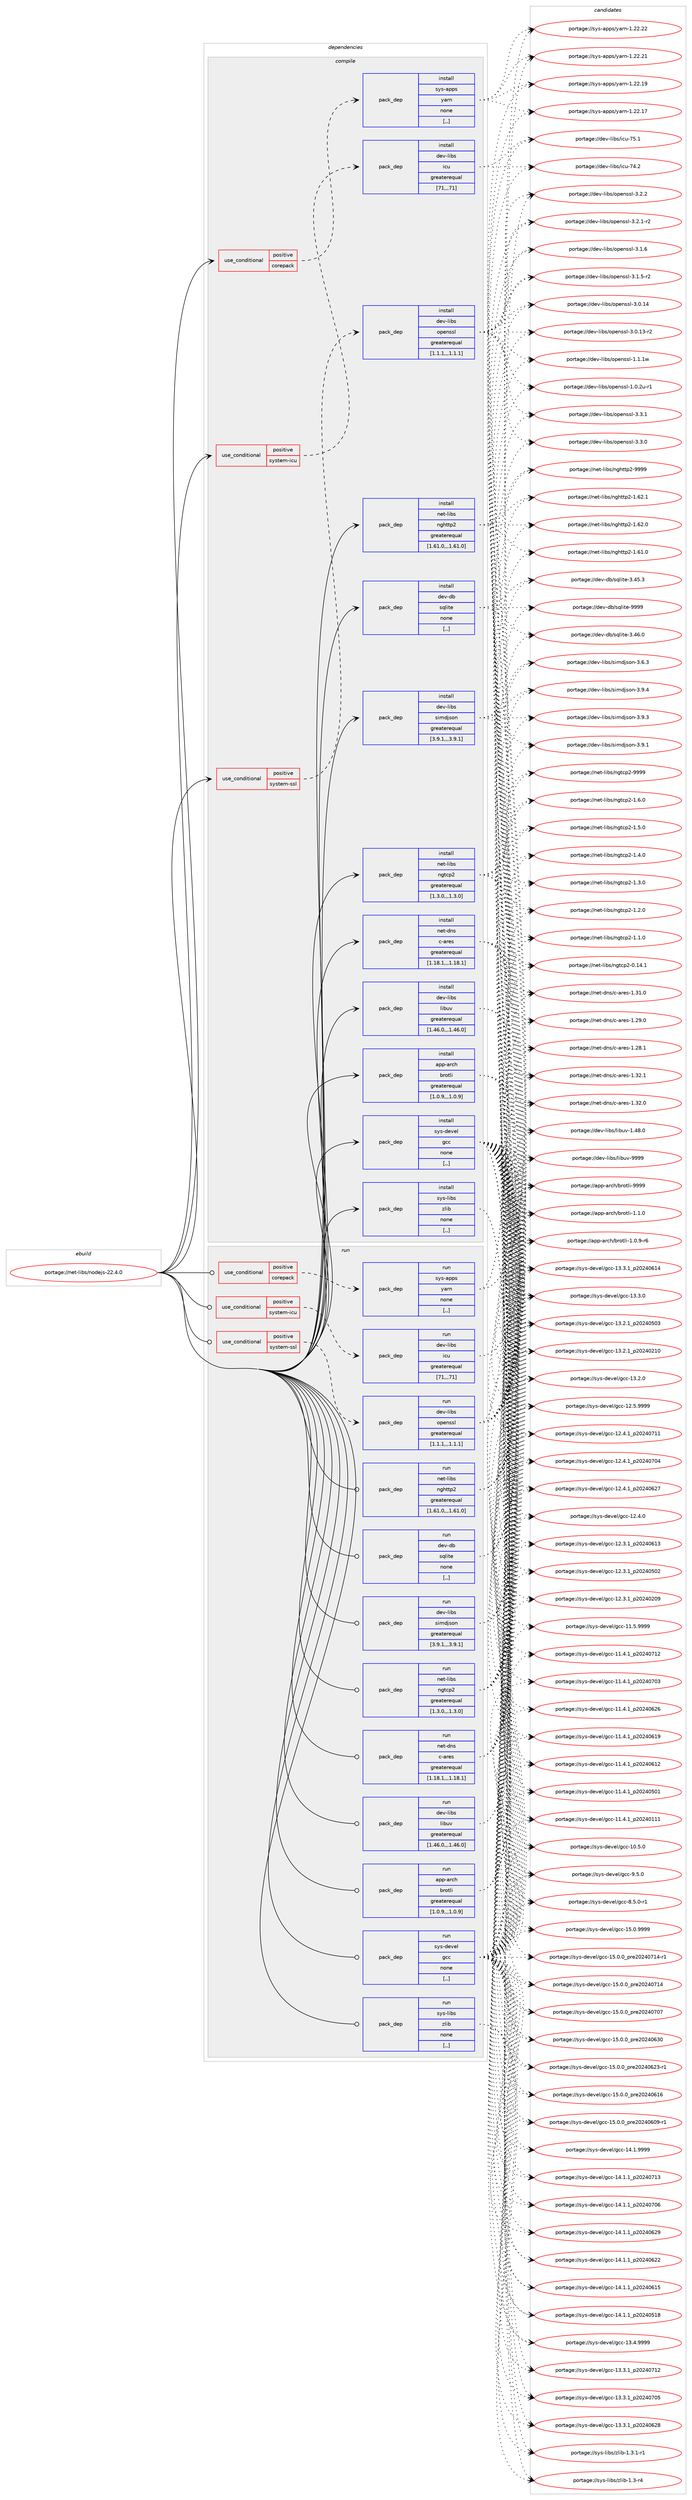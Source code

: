 digraph prolog {

# *************
# Graph options
# *************

newrank=true;
concentrate=true;
compound=true;
graph [rankdir=LR,fontname=Helvetica,fontsize=10,ranksep=1.5];#, ranksep=2.5, nodesep=0.2];
edge  [arrowhead=vee];
node  [fontname=Helvetica,fontsize=10];

# **********
# The ebuild
# **********

subgraph cluster_leftcol {
color=gray;
rank=same;
label=<<i>ebuild</i>>;
id [label="portage://net-libs/nodejs-22.4.0", color=red, width=4, href="../net-libs/nodejs-22.4.0.svg"];
}

# ****************
# The dependencies
# ****************

subgraph cluster_midcol {
color=gray;
label=<<i>dependencies</i>>;
subgraph cluster_compile {
fillcolor="#eeeeee";
style=filled;
label=<<i>compile</i>>;
subgraph cond93683 {
dependency358514 [label=<<TABLE BORDER="0" CELLBORDER="1" CELLSPACING="0" CELLPADDING="4"><TR><TD ROWSPAN="3" CELLPADDING="10">use_conditional</TD></TR><TR><TD>positive</TD></TR><TR><TD>corepack</TD></TR></TABLE>>, shape=none, color=red];
subgraph pack262172 {
dependency358515 [label=<<TABLE BORDER="0" CELLBORDER="1" CELLSPACING="0" CELLPADDING="4" WIDTH="220"><TR><TD ROWSPAN="6" CELLPADDING="30">pack_dep</TD></TR><TR><TD WIDTH="110">install</TD></TR><TR><TD>sys-apps</TD></TR><TR><TD>yarn</TD></TR><TR><TD>none</TD></TR><TR><TD>[,,]</TD></TR></TABLE>>, shape=none, color=blue];
}
dependency358514:e -> dependency358515:w [weight=20,style="dashed",arrowhead="vee"];
}
id:e -> dependency358514:w [weight=20,style="solid",arrowhead="vee"];
subgraph cond93684 {
dependency358516 [label=<<TABLE BORDER="0" CELLBORDER="1" CELLSPACING="0" CELLPADDING="4"><TR><TD ROWSPAN="3" CELLPADDING="10">use_conditional</TD></TR><TR><TD>positive</TD></TR><TR><TD>system-icu</TD></TR></TABLE>>, shape=none, color=red];
subgraph pack262173 {
dependency358517 [label=<<TABLE BORDER="0" CELLBORDER="1" CELLSPACING="0" CELLPADDING="4" WIDTH="220"><TR><TD ROWSPAN="6" CELLPADDING="30">pack_dep</TD></TR><TR><TD WIDTH="110">install</TD></TR><TR><TD>dev-libs</TD></TR><TR><TD>icu</TD></TR><TR><TD>greaterequal</TD></TR><TR><TD>[71,,,71]</TD></TR></TABLE>>, shape=none, color=blue];
}
dependency358516:e -> dependency358517:w [weight=20,style="dashed",arrowhead="vee"];
}
id:e -> dependency358516:w [weight=20,style="solid",arrowhead="vee"];
subgraph cond93685 {
dependency358518 [label=<<TABLE BORDER="0" CELLBORDER="1" CELLSPACING="0" CELLPADDING="4"><TR><TD ROWSPAN="3" CELLPADDING="10">use_conditional</TD></TR><TR><TD>positive</TD></TR><TR><TD>system-ssl</TD></TR></TABLE>>, shape=none, color=red];
subgraph pack262174 {
dependency358519 [label=<<TABLE BORDER="0" CELLBORDER="1" CELLSPACING="0" CELLPADDING="4" WIDTH="220"><TR><TD ROWSPAN="6" CELLPADDING="30">pack_dep</TD></TR><TR><TD WIDTH="110">install</TD></TR><TR><TD>dev-libs</TD></TR><TR><TD>openssl</TD></TR><TR><TD>greaterequal</TD></TR><TR><TD>[1.1.1,,,1.1.1]</TD></TR></TABLE>>, shape=none, color=blue];
}
dependency358518:e -> dependency358519:w [weight=20,style="dashed",arrowhead="vee"];
}
id:e -> dependency358518:w [weight=20,style="solid",arrowhead="vee"];
subgraph pack262175 {
dependency358520 [label=<<TABLE BORDER="0" CELLBORDER="1" CELLSPACING="0" CELLPADDING="4" WIDTH="220"><TR><TD ROWSPAN="6" CELLPADDING="30">pack_dep</TD></TR><TR><TD WIDTH="110">install</TD></TR><TR><TD>app-arch</TD></TR><TR><TD>brotli</TD></TR><TR><TD>greaterequal</TD></TR><TR><TD>[1.0.9,,,1.0.9]</TD></TR></TABLE>>, shape=none, color=blue];
}
id:e -> dependency358520:w [weight=20,style="solid",arrowhead="vee"];
subgraph pack262176 {
dependency358521 [label=<<TABLE BORDER="0" CELLBORDER="1" CELLSPACING="0" CELLPADDING="4" WIDTH="220"><TR><TD ROWSPAN="6" CELLPADDING="30">pack_dep</TD></TR><TR><TD WIDTH="110">install</TD></TR><TR><TD>dev-db</TD></TR><TR><TD>sqlite</TD></TR><TR><TD>none</TD></TR><TR><TD>[,,]</TD></TR></TABLE>>, shape=none, color=blue];
}
id:e -> dependency358521:w [weight=20,style="solid",arrowhead="vee"];
subgraph pack262177 {
dependency358522 [label=<<TABLE BORDER="0" CELLBORDER="1" CELLSPACING="0" CELLPADDING="4" WIDTH="220"><TR><TD ROWSPAN="6" CELLPADDING="30">pack_dep</TD></TR><TR><TD WIDTH="110">install</TD></TR><TR><TD>dev-libs</TD></TR><TR><TD>libuv</TD></TR><TR><TD>greaterequal</TD></TR><TR><TD>[1.46.0,,,1.46.0]</TD></TR></TABLE>>, shape=none, color=blue];
}
id:e -> dependency358522:w [weight=20,style="solid",arrowhead="vee"];
subgraph pack262178 {
dependency358523 [label=<<TABLE BORDER="0" CELLBORDER="1" CELLSPACING="0" CELLPADDING="4" WIDTH="220"><TR><TD ROWSPAN="6" CELLPADDING="30">pack_dep</TD></TR><TR><TD WIDTH="110">install</TD></TR><TR><TD>dev-libs</TD></TR><TR><TD>simdjson</TD></TR><TR><TD>greaterequal</TD></TR><TR><TD>[3.9.1,,,3.9.1]</TD></TR></TABLE>>, shape=none, color=blue];
}
id:e -> dependency358523:w [weight=20,style="solid",arrowhead="vee"];
subgraph pack262179 {
dependency358524 [label=<<TABLE BORDER="0" CELLBORDER="1" CELLSPACING="0" CELLPADDING="4" WIDTH="220"><TR><TD ROWSPAN="6" CELLPADDING="30">pack_dep</TD></TR><TR><TD WIDTH="110">install</TD></TR><TR><TD>net-dns</TD></TR><TR><TD>c-ares</TD></TR><TR><TD>greaterequal</TD></TR><TR><TD>[1.18.1,,,1.18.1]</TD></TR></TABLE>>, shape=none, color=blue];
}
id:e -> dependency358524:w [weight=20,style="solid",arrowhead="vee"];
subgraph pack262180 {
dependency358525 [label=<<TABLE BORDER="0" CELLBORDER="1" CELLSPACING="0" CELLPADDING="4" WIDTH="220"><TR><TD ROWSPAN="6" CELLPADDING="30">pack_dep</TD></TR><TR><TD WIDTH="110">install</TD></TR><TR><TD>net-libs</TD></TR><TR><TD>nghttp2</TD></TR><TR><TD>greaterequal</TD></TR><TR><TD>[1.61.0,,,1.61.0]</TD></TR></TABLE>>, shape=none, color=blue];
}
id:e -> dependency358525:w [weight=20,style="solid",arrowhead="vee"];
subgraph pack262181 {
dependency358526 [label=<<TABLE BORDER="0" CELLBORDER="1" CELLSPACING="0" CELLPADDING="4" WIDTH="220"><TR><TD ROWSPAN="6" CELLPADDING="30">pack_dep</TD></TR><TR><TD WIDTH="110">install</TD></TR><TR><TD>net-libs</TD></TR><TR><TD>ngtcp2</TD></TR><TR><TD>greaterequal</TD></TR><TR><TD>[1.3.0,,,1.3.0]</TD></TR></TABLE>>, shape=none, color=blue];
}
id:e -> dependency358526:w [weight=20,style="solid",arrowhead="vee"];
subgraph pack262182 {
dependency358527 [label=<<TABLE BORDER="0" CELLBORDER="1" CELLSPACING="0" CELLPADDING="4" WIDTH="220"><TR><TD ROWSPAN="6" CELLPADDING="30">pack_dep</TD></TR><TR><TD WIDTH="110">install</TD></TR><TR><TD>sys-devel</TD></TR><TR><TD>gcc</TD></TR><TR><TD>none</TD></TR><TR><TD>[,,]</TD></TR></TABLE>>, shape=none, color=blue];
}
id:e -> dependency358527:w [weight=20,style="solid",arrowhead="vee"];
subgraph pack262183 {
dependency358528 [label=<<TABLE BORDER="0" CELLBORDER="1" CELLSPACING="0" CELLPADDING="4" WIDTH="220"><TR><TD ROWSPAN="6" CELLPADDING="30">pack_dep</TD></TR><TR><TD WIDTH="110">install</TD></TR><TR><TD>sys-libs</TD></TR><TR><TD>zlib</TD></TR><TR><TD>none</TD></TR><TR><TD>[,,]</TD></TR></TABLE>>, shape=none, color=blue];
}
id:e -> dependency358528:w [weight=20,style="solid",arrowhead="vee"];
}
subgraph cluster_compileandrun {
fillcolor="#eeeeee";
style=filled;
label=<<i>compile and run</i>>;
}
subgraph cluster_run {
fillcolor="#eeeeee";
style=filled;
label=<<i>run</i>>;
subgraph cond93686 {
dependency358529 [label=<<TABLE BORDER="0" CELLBORDER="1" CELLSPACING="0" CELLPADDING="4"><TR><TD ROWSPAN="3" CELLPADDING="10">use_conditional</TD></TR><TR><TD>positive</TD></TR><TR><TD>corepack</TD></TR></TABLE>>, shape=none, color=red];
subgraph pack262184 {
dependency358530 [label=<<TABLE BORDER="0" CELLBORDER="1" CELLSPACING="0" CELLPADDING="4" WIDTH="220"><TR><TD ROWSPAN="6" CELLPADDING="30">pack_dep</TD></TR><TR><TD WIDTH="110">run</TD></TR><TR><TD>sys-apps</TD></TR><TR><TD>yarn</TD></TR><TR><TD>none</TD></TR><TR><TD>[,,]</TD></TR></TABLE>>, shape=none, color=blue];
}
dependency358529:e -> dependency358530:w [weight=20,style="dashed",arrowhead="vee"];
}
id:e -> dependency358529:w [weight=20,style="solid",arrowhead="odot"];
subgraph cond93687 {
dependency358531 [label=<<TABLE BORDER="0" CELLBORDER="1" CELLSPACING="0" CELLPADDING="4"><TR><TD ROWSPAN="3" CELLPADDING="10">use_conditional</TD></TR><TR><TD>positive</TD></TR><TR><TD>system-icu</TD></TR></TABLE>>, shape=none, color=red];
subgraph pack262185 {
dependency358532 [label=<<TABLE BORDER="0" CELLBORDER="1" CELLSPACING="0" CELLPADDING="4" WIDTH="220"><TR><TD ROWSPAN="6" CELLPADDING="30">pack_dep</TD></TR><TR><TD WIDTH="110">run</TD></TR><TR><TD>dev-libs</TD></TR><TR><TD>icu</TD></TR><TR><TD>greaterequal</TD></TR><TR><TD>[71,,,71]</TD></TR></TABLE>>, shape=none, color=blue];
}
dependency358531:e -> dependency358532:w [weight=20,style="dashed",arrowhead="vee"];
}
id:e -> dependency358531:w [weight=20,style="solid",arrowhead="odot"];
subgraph cond93688 {
dependency358533 [label=<<TABLE BORDER="0" CELLBORDER="1" CELLSPACING="0" CELLPADDING="4"><TR><TD ROWSPAN="3" CELLPADDING="10">use_conditional</TD></TR><TR><TD>positive</TD></TR><TR><TD>system-ssl</TD></TR></TABLE>>, shape=none, color=red];
subgraph pack262186 {
dependency358534 [label=<<TABLE BORDER="0" CELLBORDER="1" CELLSPACING="0" CELLPADDING="4" WIDTH="220"><TR><TD ROWSPAN="6" CELLPADDING="30">pack_dep</TD></TR><TR><TD WIDTH="110">run</TD></TR><TR><TD>dev-libs</TD></TR><TR><TD>openssl</TD></TR><TR><TD>greaterequal</TD></TR><TR><TD>[1.1.1,,,1.1.1]</TD></TR></TABLE>>, shape=none, color=blue];
}
dependency358533:e -> dependency358534:w [weight=20,style="dashed",arrowhead="vee"];
}
id:e -> dependency358533:w [weight=20,style="solid",arrowhead="odot"];
subgraph pack262187 {
dependency358535 [label=<<TABLE BORDER="0" CELLBORDER="1" CELLSPACING="0" CELLPADDING="4" WIDTH="220"><TR><TD ROWSPAN="6" CELLPADDING="30">pack_dep</TD></TR><TR><TD WIDTH="110">run</TD></TR><TR><TD>app-arch</TD></TR><TR><TD>brotli</TD></TR><TR><TD>greaterequal</TD></TR><TR><TD>[1.0.9,,,1.0.9]</TD></TR></TABLE>>, shape=none, color=blue];
}
id:e -> dependency358535:w [weight=20,style="solid",arrowhead="odot"];
subgraph pack262188 {
dependency358536 [label=<<TABLE BORDER="0" CELLBORDER="1" CELLSPACING="0" CELLPADDING="4" WIDTH="220"><TR><TD ROWSPAN="6" CELLPADDING="30">pack_dep</TD></TR><TR><TD WIDTH="110">run</TD></TR><TR><TD>dev-db</TD></TR><TR><TD>sqlite</TD></TR><TR><TD>none</TD></TR><TR><TD>[,,]</TD></TR></TABLE>>, shape=none, color=blue];
}
id:e -> dependency358536:w [weight=20,style="solid",arrowhead="odot"];
subgraph pack262189 {
dependency358537 [label=<<TABLE BORDER="0" CELLBORDER="1" CELLSPACING="0" CELLPADDING="4" WIDTH="220"><TR><TD ROWSPAN="6" CELLPADDING="30">pack_dep</TD></TR><TR><TD WIDTH="110">run</TD></TR><TR><TD>dev-libs</TD></TR><TR><TD>libuv</TD></TR><TR><TD>greaterequal</TD></TR><TR><TD>[1.46.0,,,1.46.0]</TD></TR></TABLE>>, shape=none, color=blue];
}
id:e -> dependency358537:w [weight=20,style="solid",arrowhead="odot"];
subgraph pack262190 {
dependency358538 [label=<<TABLE BORDER="0" CELLBORDER="1" CELLSPACING="0" CELLPADDING="4" WIDTH="220"><TR><TD ROWSPAN="6" CELLPADDING="30">pack_dep</TD></TR><TR><TD WIDTH="110">run</TD></TR><TR><TD>dev-libs</TD></TR><TR><TD>simdjson</TD></TR><TR><TD>greaterequal</TD></TR><TR><TD>[3.9.1,,,3.9.1]</TD></TR></TABLE>>, shape=none, color=blue];
}
id:e -> dependency358538:w [weight=20,style="solid",arrowhead="odot"];
subgraph pack262191 {
dependency358539 [label=<<TABLE BORDER="0" CELLBORDER="1" CELLSPACING="0" CELLPADDING="4" WIDTH="220"><TR><TD ROWSPAN="6" CELLPADDING="30">pack_dep</TD></TR><TR><TD WIDTH="110">run</TD></TR><TR><TD>net-dns</TD></TR><TR><TD>c-ares</TD></TR><TR><TD>greaterequal</TD></TR><TR><TD>[1.18.1,,,1.18.1]</TD></TR></TABLE>>, shape=none, color=blue];
}
id:e -> dependency358539:w [weight=20,style="solid",arrowhead="odot"];
subgraph pack262192 {
dependency358540 [label=<<TABLE BORDER="0" CELLBORDER="1" CELLSPACING="0" CELLPADDING="4" WIDTH="220"><TR><TD ROWSPAN="6" CELLPADDING="30">pack_dep</TD></TR><TR><TD WIDTH="110">run</TD></TR><TR><TD>net-libs</TD></TR><TR><TD>nghttp2</TD></TR><TR><TD>greaterequal</TD></TR><TR><TD>[1.61.0,,,1.61.0]</TD></TR></TABLE>>, shape=none, color=blue];
}
id:e -> dependency358540:w [weight=20,style="solid",arrowhead="odot"];
subgraph pack262193 {
dependency358541 [label=<<TABLE BORDER="0" CELLBORDER="1" CELLSPACING="0" CELLPADDING="4" WIDTH="220"><TR><TD ROWSPAN="6" CELLPADDING="30">pack_dep</TD></TR><TR><TD WIDTH="110">run</TD></TR><TR><TD>net-libs</TD></TR><TR><TD>ngtcp2</TD></TR><TR><TD>greaterequal</TD></TR><TR><TD>[1.3.0,,,1.3.0]</TD></TR></TABLE>>, shape=none, color=blue];
}
id:e -> dependency358541:w [weight=20,style="solid",arrowhead="odot"];
subgraph pack262194 {
dependency358542 [label=<<TABLE BORDER="0" CELLBORDER="1" CELLSPACING="0" CELLPADDING="4" WIDTH="220"><TR><TD ROWSPAN="6" CELLPADDING="30">pack_dep</TD></TR><TR><TD WIDTH="110">run</TD></TR><TR><TD>sys-devel</TD></TR><TR><TD>gcc</TD></TR><TR><TD>none</TD></TR><TR><TD>[,,]</TD></TR></TABLE>>, shape=none, color=blue];
}
id:e -> dependency358542:w [weight=20,style="solid",arrowhead="odot"];
subgraph pack262195 {
dependency358543 [label=<<TABLE BORDER="0" CELLBORDER="1" CELLSPACING="0" CELLPADDING="4" WIDTH="220"><TR><TD ROWSPAN="6" CELLPADDING="30">pack_dep</TD></TR><TR><TD WIDTH="110">run</TD></TR><TR><TD>sys-libs</TD></TR><TR><TD>zlib</TD></TR><TR><TD>none</TD></TR><TR><TD>[,,]</TD></TR></TABLE>>, shape=none, color=blue];
}
id:e -> dependency358543:w [weight=20,style="solid",arrowhead="odot"];
}
}

# **************
# The candidates
# **************

subgraph cluster_choices {
rank=same;
color=gray;
label=<<i>candidates</i>>;

subgraph choice262172 {
color=black;
nodesep=1;
choice115121115459711211211547121971141104549465050465050 [label="portage://sys-apps/yarn-1.22.22", color=red, width=4,href="../sys-apps/yarn-1.22.22.svg"];
choice115121115459711211211547121971141104549465050465049 [label="portage://sys-apps/yarn-1.22.21", color=red, width=4,href="../sys-apps/yarn-1.22.21.svg"];
choice115121115459711211211547121971141104549465050464957 [label="portage://sys-apps/yarn-1.22.19", color=red, width=4,href="../sys-apps/yarn-1.22.19.svg"];
choice115121115459711211211547121971141104549465050464955 [label="portage://sys-apps/yarn-1.22.17", color=red, width=4,href="../sys-apps/yarn-1.22.17.svg"];
dependency358515:e -> choice115121115459711211211547121971141104549465050465050:w [style=dotted,weight="100"];
dependency358515:e -> choice115121115459711211211547121971141104549465050465049:w [style=dotted,weight="100"];
dependency358515:e -> choice115121115459711211211547121971141104549465050464957:w [style=dotted,weight="100"];
dependency358515:e -> choice115121115459711211211547121971141104549465050464955:w [style=dotted,weight="100"];
}
subgraph choice262173 {
color=black;
nodesep=1;
choice100101118451081059811547105991174555534649 [label="portage://dev-libs/icu-75.1", color=red, width=4,href="../dev-libs/icu-75.1.svg"];
choice100101118451081059811547105991174555524650 [label="portage://dev-libs/icu-74.2", color=red, width=4,href="../dev-libs/icu-74.2.svg"];
dependency358517:e -> choice100101118451081059811547105991174555534649:w [style=dotted,weight="100"];
dependency358517:e -> choice100101118451081059811547105991174555524650:w [style=dotted,weight="100"];
}
subgraph choice262174 {
color=black;
nodesep=1;
choice100101118451081059811547111112101110115115108455146514649 [label="portage://dev-libs/openssl-3.3.1", color=red, width=4,href="../dev-libs/openssl-3.3.1.svg"];
choice100101118451081059811547111112101110115115108455146514648 [label="portage://dev-libs/openssl-3.3.0", color=red, width=4,href="../dev-libs/openssl-3.3.0.svg"];
choice100101118451081059811547111112101110115115108455146504650 [label="portage://dev-libs/openssl-3.2.2", color=red, width=4,href="../dev-libs/openssl-3.2.2.svg"];
choice1001011184510810598115471111121011101151151084551465046494511450 [label="portage://dev-libs/openssl-3.2.1-r2", color=red, width=4,href="../dev-libs/openssl-3.2.1-r2.svg"];
choice100101118451081059811547111112101110115115108455146494654 [label="portage://dev-libs/openssl-3.1.6", color=red, width=4,href="../dev-libs/openssl-3.1.6.svg"];
choice1001011184510810598115471111121011101151151084551464946534511450 [label="portage://dev-libs/openssl-3.1.5-r2", color=red, width=4,href="../dev-libs/openssl-3.1.5-r2.svg"];
choice10010111845108105981154711111210111011511510845514648464952 [label="portage://dev-libs/openssl-3.0.14", color=red, width=4,href="../dev-libs/openssl-3.0.14.svg"];
choice100101118451081059811547111112101110115115108455146484649514511450 [label="portage://dev-libs/openssl-3.0.13-r2", color=red, width=4,href="../dev-libs/openssl-3.0.13-r2.svg"];
choice100101118451081059811547111112101110115115108454946494649119 [label="portage://dev-libs/openssl-1.1.1w", color=red, width=4,href="../dev-libs/openssl-1.1.1w.svg"];
choice1001011184510810598115471111121011101151151084549464846501174511449 [label="portage://dev-libs/openssl-1.0.2u-r1", color=red, width=4,href="../dev-libs/openssl-1.0.2u-r1.svg"];
dependency358519:e -> choice100101118451081059811547111112101110115115108455146514649:w [style=dotted,weight="100"];
dependency358519:e -> choice100101118451081059811547111112101110115115108455146514648:w [style=dotted,weight="100"];
dependency358519:e -> choice100101118451081059811547111112101110115115108455146504650:w [style=dotted,weight="100"];
dependency358519:e -> choice1001011184510810598115471111121011101151151084551465046494511450:w [style=dotted,weight="100"];
dependency358519:e -> choice100101118451081059811547111112101110115115108455146494654:w [style=dotted,weight="100"];
dependency358519:e -> choice1001011184510810598115471111121011101151151084551464946534511450:w [style=dotted,weight="100"];
dependency358519:e -> choice10010111845108105981154711111210111011511510845514648464952:w [style=dotted,weight="100"];
dependency358519:e -> choice100101118451081059811547111112101110115115108455146484649514511450:w [style=dotted,weight="100"];
dependency358519:e -> choice100101118451081059811547111112101110115115108454946494649119:w [style=dotted,weight="100"];
dependency358519:e -> choice1001011184510810598115471111121011101151151084549464846501174511449:w [style=dotted,weight="100"];
}
subgraph choice262175 {
color=black;
nodesep=1;
choice9711211245971149910447981141111161081054557575757 [label="portage://app-arch/brotli-9999", color=red, width=4,href="../app-arch/brotli-9999.svg"];
choice971121124597114991044798114111116108105454946494648 [label="portage://app-arch/brotli-1.1.0", color=red, width=4,href="../app-arch/brotli-1.1.0.svg"];
choice9711211245971149910447981141111161081054549464846574511454 [label="portage://app-arch/brotli-1.0.9-r6", color=red, width=4,href="../app-arch/brotli-1.0.9-r6.svg"];
dependency358520:e -> choice9711211245971149910447981141111161081054557575757:w [style=dotted,weight="100"];
dependency358520:e -> choice971121124597114991044798114111116108105454946494648:w [style=dotted,weight="100"];
dependency358520:e -> choice9711211245971149910447981141111161081054549464846574511454:w [style=dotted,weight="100"];
}
subgraph choice262176 {
color=black;
nodesep=1;
choice1001011184510098471151131081051161014557575757 [label="portage://dev-db/sqlite-9999", color=red, width=4,href="../dev-db/sqlite-9999.svg"];
choice10010111845100984711511310810511610145514652544648 [label="portage://dev-db/sqlite-3.46.0", color=red, width=4,href="../dev-db/sqlite-3.46.0.svg"];
choice10010111845100984711511310810511610145514652534651 [label="portage://dev-db/sqlite-3.45.3", color=red, width=4,href="../dev-db/sqlite-3.45.3.svg"];
dependency358521:e -> choice1001011184510098471151131081051161014557575757:w [style=dotted,weight="100"];
dependency358521:e -> choice10010111845100984711511310810511610145514652544648:w [style=dotted,weight="100"];
dependency358521:e -> choice10010111845100984711511310810511610145514652534651:w [style=dotted,weight="100"];
}
subgraph choice262177 {
color=black;
nodesep=1;
choice100101118451081059811547108105981171184557575757 [label="portage://dev-libs/libuv-9999", color=red, width=4,href="../dev-libs/libuv-9999.svg"];
choice1001011184510810598115471081059811711845494652564648 [label="portage://dev-libs/libuv-1.48.0", color=red, width=4,href="../dev-libs/libuv-1.48.0.svg"];
dependency358522:e -> choice100101118451081059811547108105981171184557575757:w [style=dotted,weight="100"];
dependency358522:e -> choice1001011184510810598115471081059811711845494652564648:w [style=dotted,weight="100"];
}
subgraph choice262178 {
color=black;
nodesep=1;
choice100101118451081059811547115105109100106115111110455146574652 [label="portage://dev-libs/simdjson-3.9.4", color=red, width=4,href="../dev-libs/simdjson-3.9.4.svg"];
choice100101118451081059811547115105109100106115111110455146574651 [label="portage://dev-libs/simdjson-3.9.3", color=red, width=4,href="../dev-libs/simdjson-3.9.3.svg"];
choice100101118451081059811547115105109100106115111110455146574649 [label="portage://dev-libs/simdjson-3.9.1", color=red, width=4,href="../dev-libs/simdjson-3.9.1.svg"];
choice100101118451081059811547115105109100106115111110455146544651 [label="portage://dev-libs/simdjson-3.6.3", color=red, width=4,href="../dev-libs/simdjson-3.6.3.svg"];
dependency358523:e -> choice100101118451081059811547115105109100106115111110455146574652:w [style=dotted,weight="100"];
dependency358523:e -> choice100101118451081059811547115105109100106115111110455146574651:w [style=dotted,weight="100"];
dependency358523:e -> choice100101118451081059811547115105109100106115111110455146574649:w [style=dotted,weight="100"];
dependency358523:e -> choice100101118451081059811547115105109100106115111110455146544651:w [style=dotted,weight="100"];
}
subgraph choice262179 {
color=black;
nodesep=1;
choice110101116451001101154799459711410111545494651504649 [label="portage://net-dns/c-ares-1.32.1", color=red, width=4,href="../net-dns/c-ares-1.32.1.svg"];
choice110101116451001101154799459711410111545494651504648 [label="portage://net-dns/c-ares-1.32.0", color=red, width=4,href="../net-dns/c-ares-1.32.0.svg"];
choice110101116451001101154799459711410111545494651494648 [label="portage://net-dns/c-ares-1.31.0", color=red, width=4,href="../net-dns/c-ares-1.31.0.svg"];
choice110101116451001101154799459711410111545494650574648 [label="portage://net-dns/c-ares-1.29.0", color=red, width=4,href="../net-dns/c-ares-1.29.0.svg"];
choice110101116451001101154799459711410111545494650564649 [label="portage://net-dns/c-ares-1.28.1", color=red, width=4,href="../net-dns/c-ares-1.28.1.svg"];
dependency358524:e -> choice110101116451001101154799459711410111545494651504649:w [style=dotted,weight="100"];
dependency358524:e -> choice110101116451001101154799459711410111545494651504648:w [style=dotted,weight="100"];
dependency358524:e -> choice110101116451001101154799459711410111545494651494648:w [style=dotted,weight="100"];
dependency358524:e -> choice110101116451001101154799459711410111545494650574648:w [style=dotted,weight="100"];
dependency358524:e -> choice110101116451001101154799459711410111545494650564649:w [style=dotted,weight="100"];
}
subgraph choice262180 {
color=black;
nodesep=1;
choice110101116451081059811547110103104116116112504557575757 [label="portage://net-libs/nghttp2-9999", color=red, width=4,href="../net-libs/nghttp2-9999.svg"];
choice1101011164510810598115471101031041161161125045494654504649 [label="portage://net-libs/nghttp2-1.62.1", color=red, width=4,href="../net-libs/nghttp2-1.62.1.svg"];
choice1101011164510810598115471101031041161161125045494654504648 [label="portage://net-libs/nghttp2-1.62.0", color=red, width=4,href="../net-libs/nghttp2-1.62.0.svg"];
choice1101011164510810598115471101031041161161125045494654494648 [label="portage://net-libs/nghttp2-1.61.0", color=red, width=4,href="../net-libs/nghttp2-1.61.0.svg"];
dependency358525:e -> choice110101116451081059811547110103104116116112504557575757:w [style=dotted,weight="100"];
dependency358525:e -> choice1101011164510810598115471101031041161161125045494654504649:w [style=dotted,weight="100"];
dependency358525:e -> choice1101011164510810598115471101031041161161125045494654504648:w [style=dotted,weight="100"];
dependency358525:e -> choice1101011164510810598115471101031041161161125045494654494648:w [style=dotted,weight="100"];
}
subgraph choice262181 {
color=black;
nodesep=1;
choice11010111645108105981154711010311699112504557575757 [label="portage://net-libs/ngtcp2-9999", color=red, width=4,href="../net-libs/ngtcp2-9999.svg"];
choice1101011164510810598115471101031169911250454946544648 [label="portage://net-libs/ngtcp2-1.6.0", color=red, width=4,href="../net-libs/ngtcp2-1.6.0.svg"];
choice1101011164510810598115471101031169911250454946534648 [label="portage://net-libs/ngtcp2-1.5.0", color=red, width=4,href="../net-libs/ngtcp2-1.5.0.svg"];
choice1101011164510810598115471101031169911250454946524648 [label="portage://net-libs/ngtcp2-1.4.0", color=red, width=4,href="../net-libs/ngtcp2-1.4.0.svg"];
choice1101011164510810598115471101031169911250454946514648 [label="portage://net-libs/ngtcp2-1.3.0", color=red, width=4,href="../net-libs/ngtcp2-1.3.0.svg"];
choice1101011164510810598115471101031169911250454946504648 [label="portage://net-libs/ngtcp2-1.2.0", color=red, width=4,href="../net-libs/ngtcp2-1.2.0.svg"];
choice1101011164510810598115471101031169911250454946494648 [label="portage://net-libs/ngtcp2-1.1.0", color=red, width=4,href="../net-libs/ngtcp2-1.1.0.svg"];
choice110101116451081059811547110103116991125045484649524649 [label="portage://net-libs/ngtcp2-0.14.1", color=red, width=4,href="../net-libs/ngtcp2-0.14.1.svg"];
dependency358526:e -> choice11010111645108105981154711010311699112504557575757:w [style=dotted,weight="100"];
dependency358526:e -> choice1101011164510810598115471101031169911250454946544648:w [style=dotted,weight="100"];
dependency358526:e -> choice1101011164510810598115471101031169911250454946534648:w [style=dotted,weight="100"];
dependency358526:e -> choice1101011164510810598115471101031169911250454946524648:w [style=dotted,weight="100"];
dependency358526:e -> choice1101011164510810598115471101031169911250454946514648:w [style=dotted,weight="100"];
dependency358526:e -> choice1101011164510810598115471101031169911250454946504648:w [style=dotted,weight="100"];
dependency358526:e -> choice1101011164510810598115471101031169911250454946494648:w [style=dotted,weight="100"];
dependency358526:e -> choice110101116451081059811547110103116991125045484649524649:w [style=dotted,weight="100"];
}
subgraph choice262182 {
color=black;
nodesep=1;
choice1151211154510010111810110847103999945495346484657575757 [label="portage://sys-devel/gcc-15.0.9999", color=red, width=4,href="../sys-devel/gcc-15.0.9999.svg"];
choice11512111545100101118101108471039999454953464846489511211410150485052485549524511449 [label="portage://sys-devel/gcc-15.0.0_pre20240714-r1", color=red, width=4,href="../sys-devel/gcc-15.0.0_pre20240714-r1.svg"];
choice1151211154510010111810110847103999945495346484648951121141015048505248554952 [label="portage://sys-devel/gcc-15.0.0_pre20240714", color=red, width=4,href="../sys-devel/gcc-15.0.0_pre20240714.svg"];
choice1151211154510010111810110847103999945495346484648951121141015048505248554855 [label="portage://sys-devel/gcc-15.0.0_pre20240707", color=red, width=4,href="../sys-devel/gcc-15.0.0_pre20240707.svg"];
choice1151211154510010111810110847103999945495346484648951121141015048505248545148 [label="portage://sys-devel/gcc-15.0.0_pre20240630", color=red, width=4,href="../sys-devel/gcc-15.0.0_pre20240630.svg"];
choice11512111545100101118101108471039999454953464846489511211410150485052485450514511449 [label="portage://sys-devel/gcc-15.0.0_pre20240623-r1", color=red, width=4,href="../sys-devel/gcc-15.0.0_pre20240623-r1.svg"];
choice1151211154510010111810110847103999945495346484648951121141015048505248544954 [label="portage://sys-devel/gcc-15.0.0_pre20240616", color=red, width=4,href="../sys-devel/gcc-15.0.0_pre20240616.svg"];
choice11512111545100101118101108471039999454953464846489511211410150485052485448574511449 [label="portage://sys-devel/gcc-15.0.0_pre20240609-r1", color=red, width=4,href="../sys-devel/gcc-15.0.0_pre20240609-r1.svg"];
choice1151211154510010111810110847103999945495246494657575757 [label="portage://sys-devel/gcc-14.1.9999", color=red, width=4,href="../sys-devel/gcc-14.1.9999.svg"];
choice1151211154510010111810110847103999945495246494649951125048505248554951 [label="portage://sys-devel/gcc-14.1.1_p20240713", color=red, width=4,href="../sys-devel/gcc-14.1.1_p20240713.svg"];
choice1151211154510010111810110847103999945495246494649951125048505248554854 [label="portage://sys-devel/gcc-14.1.1_p20240706", color=red, width=4,href="../sys-devel/gcc-14.1.1_p20240706.svg"];
choice1151211154510010111810110847103999945495246494649951125048505248545057 [label="portage://sys-devel/gcc-14.1.1_p20240629", color=red, width=4,href="../sys-devel/gcc-14.1.1_p20240629.svg"];
choice1151211154510010111810110847103999945495246494649951125048505248545050 [label="portage://sys-devel/gcc-14.1.1_p20240622", color=red, width=4,href="../sys-devel/gcc-14.1.1_p20240622.svg"];
choice1151211154510010111810110847103999945495246494649951125048505248544953 [label="portage://sys-devel/gcc-14.1.1_p20240615", color=red, width=4,href="../sys-devel/gcc-14.1.1_p20240615.svg"];
choice1151211154510010111810110847103999945495246494649951125048505248534956 [label="portage://sys-devel/gcc-14.1.1_p20240518", color=red, width=4,href="../sys-devel/gcc-14.1.1_p20240518.svg"];
choice1151211154510010111810110847103999945495146524657575757 [label="portage://sys-devel/gcc-13.4.9999", color=red, width=4,href="../sys-devel/gcc-13.4.9999.svg"];
choice1151211154510010111810110847103999945495146514649951125048505248554950 [label="portage://sys-devel/gcc-13.3.1_p20240712", color=red, width=4,href="../sys-devel/gcc-13.3.1_p20240712.svg"];
choice1151211154510010111810110847103999945495146514649951125048505248554853 [label="portage://sys-devel/gcc-13.3.1_p20240705", color=red, width=4,href="../sys-devel/gcc-13.3.1_p20240705.svg"];
choice1151211154510010111810110847103999945495146514649951125048505248545056 [label="portage://sys-devel/gcc-13.3.1_p20240628", color=red, width=4,href="../sys-devel/gcc-13.3.1_p20240628.svg"];
choice1151211154510010111810110847103999945495146514649951125048505248544952 [label="portage://sys-devel/gcc-13.3.1_p20240614", color=red, width=4,href="../sys-devel/gcc-13.3.1_p20240614.svg"];
choice1151211154510010111810110847103999945495146514648 [label="portage://sys-devel/gcc-13.3.0", color=red, width=4,href="../sys-devel/gcc-13.3.0.svg"];
choice1151211154510010111810110847103999945495146504649951125048505248534851 [label="portage://sys-devel/gcc-13.2.1_p20240503", color=red, width=4,href="../sys-devel/gcc-13.2.1_p20240503.svg"];
choice1151211154510010111810110847103999945495146504649951125048505248504948 [label="portage://sys-devel/gcc-13.2.1_p20240210", color=red, width=4,href="../sys-devel/gcc-13.2.1_p20240210.svg"];
choice1151211154510010111810110847103999945495146504648 [label="portage://sys-devel/gcc-13.2.0", color=red, width=4,href="../sys-devel/gcc-13.2.0.svg"];
choice1151211154510010111810110847103999945495046534657575757 [label="portage://sys-devel/gcc-12.5.9999", color=red, width=4,href="../sys-devel/gcc-12.5.9999.svg"];
choice1151211154510010111810110847103999945495046524649951125048505248554949 [label="portage://sys-devel/gcc-12.4.1_p20240711", color=red, width=4,href="../sys-devel/gcc-12.4.1_p20240711.svg"];
choice1151211154510010111810110847103999945495046524649951125048505248554852 [label="portage://sys-devel/gcc-12.4.1_p20240704", color=red, width=4,href="../sys-devel/gcc-12.4.1_p20240704.svg"];
choice1151211154510010111810110847103999945495046524649951125048505248545055 [label="portage://sys-devel/gcc-12.4.1_p20240627", color=red, width=4,href="../sys-devel/gcc-12.4.1_p20240627.svg"];
choice1151211154510010111810110847103999945495046524648 [label="portage://sys-devel/gcc-12.4.0", color=red, width=4,href="../sys-devel/gcc-12.4.0.svg"];
choice1151211154510010111810110847103999945495046514649951125048505248544951 [label="portage://sys-devel/gcc-12.3.1_p20240613", color=red, width=4,href="../sys-devel/gcc-12.3.1_p20240613.svg"];
choice1151211154510010111810110847103999945495046514649951125048505248534850 [label="portage://sys-devel/gcc-12.3.1_p20240502", color=red, width=4,href="../sys-devel/gcc-12.3.1_p20240502.svg"];
choice1151211154510010111810110847103999945495046514649951125048505248504857 [label="portage://sys-devel/gcc-12.3.1_p20240209", color=red, width=4,href="../sys-devel/gcc-12.3.1_p20240209.svg"];
choice1151211154510010111810110847103999945494946534657575757 [label="portage://sys-devel/gcc-11.5.9999", color=red, width=4,href="../sys-devel/gcc-11.5.9999.svg"];
choice1151211154510010111810110847103999945494946524649951125048505248554950 [label="portage://sys-devel/gcc-11.4.1_p20240712", color=red, width=4,href="../sys-devel/gcc-11.4.1_p20240712.svg"];
choice1151211154510010111810110847103999945494946524649951125048505248554851 [label="portage://sys-devel/gcc-11.4.1_p20240703", color=red, width=4,href="../sys-devel/gcc-11.4.1_p20240703.svg"];
choice1151211154510010111810110847103999945494946524649951125048505248545054 [label="portage://sys-devel/gcc-11.4.1_p20240626", color=red, width=4,href="../sys-devel/gcc-11.4.1_p20240626.svg"];
choice1151211154510010111810110847103999945494946524649951125048505248544957 [label="portage://sys-devel/gcc-11.4.1_p20240619", color=red, width=4,href="../sys-devel/gcc-11.4.1_p20240619.svg"];
choice1151211154510010111810110847103999945494946524649951125048505248544950 [label="portage://sys-devel/gcc-11.4.1_p20240612", color=red, width=4,href="../sys-devel/gcc-11.4.1_p20240612.svg"];
choice1151211154510010111810110847103999945494946524649951125048505248534849 [label="portage://sys-devel/gcc-11.4.1_p20240501", color=red, width=4,href="../sys-devel/gcc-11.4.1_p20240501.svg"];
choice1151211154510010111810110847103999945494946524649951125048505248494949 [label="portage://sys-devel/gcc-11.4.1_p20240111", color=red, width=4,href="../sys-devel/gcc-11.4.1_p20240111.svg"];
choice1151211154510010111810110847103999945494846534648 [label="portage://sys-devel/gcc-10.5.0", color=red, width=4,href="../sys-devel/gcc-10.5.0.svg"];
choice11512111545100101118101108471039999455746534648 [label="portage://sys-devel/gcc-9.5.0", color=red, width=4,href="../sys-devel/gcc-9.5.0.svg"];
choice115121115451001011181011084710399994556465346484511449 [label="portage://sys-devel/gcc-8.5.0-r1", color=red, width=4,href="../sys-devel/gcc-8.5.0-r1.svg"];
dependency358527:e -> choice1151211154510010111810110847103999945495346484657575757:w [style=dotted,weight="100"];
dependency358527:e -> choice11512111545100101118101108471039999454953464846489511211410150485052485549524511449:w [style=dotted,weight="100"];
dependency358527:e -> choice1151211154510010111810110847103999945495346484648951121141015048505248554952:w [style=dotted,weight="100"];
dependency358527:e -> choice1151211154510010111810110847103999945495346484648951121141015048505248554855:w [style=dotted,weight="100"];
dependency358527:e -> choice1151211154510010111810110847103999945495346484648951121141015048505248545148:w [style=dotted,weight="100"];
dependency358527:e -> choice11512111545100101118101108471039999454953464846489511211410150485052485450514511449:w [style=dotted,weight="100"];
dependency358527:e -> choice1151211154510010111810110847103999945495346484648951121141015048505248544954:w [style=dotted,weight="100"];
dependency358527:e -> choice11512111545100101118101108471039999454953464846489511211410150485052485448574511449:w [style=dotted,weight="100"];
dependency358527:e -> choice1151211154510010111810110847103999945495246494657575757:w [style=dotted,weight="100"];
dependency358527:e -> choice1151211154510010111810110847103999945495246494649951125048505248554951:w [style=dotted,weight="100"];
dependency358527:e -> choice1151211154510010111810110847103999945495246494649951125048505248554854:w [style=dotted,weight="100"];
dependency358527:e -> choice1151211154510010111810110847103999945495246494649951125048505248545057:w [style=dotted,weight="100"];
dependency358527:e -> choice1151211154510010111810110847103999945495246494649951125048505248545050:w [style=dotted,weight="100"];
dependency358527:e -> choice1151211154510010111810110847103999945495246494649951125048505248544953:w [style=dotted,weight="100"];
dependency358527:e -> choice1151211154510010111810110847103999945495246494649951125048505248534956:w [style=dotted,weight="100"];
dependency358527:e -> choice1151211154510010111810110847103999945495146524657575757:w [style=dotted,weight="100"];
dependency358527:e -> choice1151211154510010111810110847103999945495146514649951125048505248554950:w [style=dotted,weight="100"];
dependency358527:e -> choice1151211154510010111810110847103999945495146514649951125048505248554853:w [style=dotted,weight="100"];
dependency358527:e -> choice1151211154510010111810110847103999945495146514649951125048505248545056:w [style=dotted,weight="100"];
dependency358527:e -> choice1151211154510010111810110847103999945495146514649951125048505248544952:w [style=dotted,weight="100"];
dependency358527:e -> choice1151211154510010111810110847103999945495146514648:w [style=dotted,weight="100"];
dependency358527:e -> choice1151211154510010111810110847103999945495146504649951125048505248534851:w [style=dotted,weight="100"];
dependency358527:e -> choice1151211154510010111810110847103999945495146504649951125048505248504948:w [style=dotted,weight="100"];
dependency358527:e -> choice1151211154510010111810110847103999945495146504648:w [style=dotted,weight="100"];
dependency358527:e -> choice1151211154510010111810110847103999945495046534657575757:w [style=dotted,weight="100"];
dependency358527:e -> choice1151211154510010111810110847103999945495046524649951125048505248554949:w [style=dotted,weight="100"];
dependency358527:e -> choice1151211154510010111810110847103999945495046524649951125048505248554852:w [style=dotted,weight="100"];
dependency358527:e -> choice1151211154510010111810110847103999945495046524649951125048505248545055:w [style=dotted,weight="100"];
dependency358527:e -> choice1151211154510010111810110847103999945495046524648:w [style=dotted,weight="100"];
dependency358527:e -> choice1151211154510010111810110847103999945495046514649951125048505248544951:w [style=dotted,weight="100"];
dependency358527:e -> choice1151211154510010111810110847103999945495046514649951125048505248534850:w [style=dotted,weight="100"];
dependency358527:e -> choice1151211154510010111810110847103999945495046514649951125048505248504857:w [style=dotted,weight="100"];
dependency358527:e -> choice1151211154510010111810110847103999945494946534657575757:w [style=dotted,weight="100"];
dependency358527:e -> choice1151211154510010111810110847103999945494946524649951125048505248554950:w [style=dotted,weight="100"];
dependency358527:e -> choice1151211154510010111810110847103999945494946524649951125048505248554851:w [style=dotted,weight="100"];
dependency358527:e -> choice1151211154510010111810110847103999945494946524649951125048505248545054:w [style=dotted,weight="100"];
dependency358527:e -> choice1151211154510010111810110847103999945494946524649951125048505248544957:w [style=dotted,weight="100"];
dependency358527:e -> choice1151211154510010111810110847103999945494946524649951125048505248544950:w [style=dotted,weight="100"];
dependency358527:e -> choice1151211154510010111810110847103999945494946524649951125048505248534849:w [style=dotted,weight="100"];
dependency358527:e -> choice1151211154510010111810110847103999945494946524649951125048505248494949:w [style=dotted,weight="100"];
dependency358527:e -> choice1151211154510010111810110847103999945494846534648:w [style=dotted,weight="100"];
dependency358527:e -> choice11512111545100101118101108471039999455746534648:w [style=dotted,weight="100"];
dependency358527:e -> choice115121115451001011181011084710399994556465346484511449:w [style=dotted,weight="100"];
}
subgraph choice262183 {
color=black;
nodesep=1;
choice115121115451081059811547122108105984549465146494511449 [label="portage://sys-libs/zlib-1.3.1-r1", color=red, width=4,href="../sys-libs/zlib-1.3.1-r1.svg"];
choice11512111545108105981154712210810598454946514511452 [label="portage://sys-libs/zlib-1.3-r4", color=red, width=4,href="../sys-libs/zlib-1.3-r4.svg"];
dependency358528:e -> choice115121115451081059811547122108105984549465146494511449:w [style=dotted,weight="100"];
dependency358528:e -> choice11512111545108105981154712210810598454946514511452:w [style=dotted,weight="100"];
}
subgraph choice262184 {
color=black;
nodesep=1;
choice115121115459711211211547121971141104549465050465050 [label="portage://sys-apps/yarn-1.22.22", color=red, width=4,href="../sys-apps/yarn-1.22.22.svg"];
choice115121115459711211211547121971141104549465050465049 [label="portage://sys-apps/yarn-1.22.21", color=red, width=4,href="../sys-apps/yarn-1.22.21.svg"];
choice115121115459711211211547121971141104549465050464957 [label="portage://sys-apps/yarn-1.22.19", color=red, width=4,href="../sys-apps/yarn-1.22.19.svg"];
choice115121115459711211211547121971141104549465050464955 [label="portage://sys-apps/yarn-1.22.17", color=red, width=4,href="../sys-apps/yarn-1.22.17.svg"];
dependency358530:e -> choice115121115459711211211547121971141104549465050465050:w [style=dotted,weight="100"];
dependency358530:e -> choice115121115459711211211547121971141104549465050465049:w [style=dotted,weight="100"];
dependency358530:e -> choice115121115459711211211547121971141104549465050464957:w [style=dotted,weight="100"];
dependency358530:e -> choice115121115459711211211547121971141104549465050464955:w [style=dotted,weight="100"];
}
subgraph choice262185 {
color=black;
nodesep=1;
choice100101118451081059811547105991174555534649 [label="portage://dev-libs/icu-75.1", color=red, width=4,href="../dev-libs/icu-75.1.svg"];
choice100101118451081059811547105991174555524650 [label="portage://dev-libs/icu-74.2", color=red, width=4,href="../dev-libs/icu-74.2.svg"];
dependency358532:e -> choice100101118451081059811547105991174555534649:w [style=dotted,weight="100"];
dependency358532:e -> choice100101118451081059811547105991174555524650:w [style=dotted,weight="100"];
}
subgraph choice262186 {
color=black;
nodesep=1;
choice100101118451081059811547111112101110115115108455146514649 [label="portage://dev-libs/openssl-3.3.1", color=red, width=4,href="../dev-libs/openssl-3.3.1.svg"];
choice100101118451081059811547111112101110115115108455146514648 [label="portage://dev-libs/openssl-3.3.0", color=red, width=4,href="../dev-libs/openssl-3.3.0.svg"];
choice100101118451081059811547111112101110115115108455146504650 [label="portage://dev-libs/openssl-3.2.2", color=red, width=4,href="../dev-libs/openssl-3.2.2.svg"];
choice1001011184510810598115471111121011101151151084551465046494511450 [label="portage://dev-libs/openssl-3.2.1-r2", color=red, width=4,href="../dev-libs/openssl-3.2.1-r2.svg"];
choice100101118451081059811547111112101110115115108455146494654 [label="portage://dev-libs/openssl-3.1.6", color=red, width=4,href="../dev-libs/openssl-3.1.6.svg"];
choice1001011184510810598115471111121011101151151084551464946534511450 [label="portage://dev-libs/openssl-3.1.5-r2", color=red, width=4,href="../dev-libs/openssl-3.1.5-r2.svg"];
choice10010111845108105981154711111210111011511510845514648464952 [label="portage://dev-libs/openssl-3.0.14", color=red, width=4,href="../dev-libs/openssl-3.0.14.svg"];
choice100101118451081059811547111112101110115115108455146484649514511450 [label="portage://dev-libs/openssl-3.0.13-r2", color=red, width=4,href="../dev-libs/openssl-3.0.13-r2.svg"];
choice100101118451081059811547111112101110115115108454946494649119 [label="portage://dev-libs/openssl-1.1.1w", color=red, width=4,href="../dev-libs/openssl-1.1.1w.svg"];
choice1001011184510810598115471111121011101151151084549464846501174511449 [label="portage://dev-libs/openssl-1.0.2u-r1", color=red, width=4,href="../dev-libs/openssl-1.0.2u-r1.svg"];
dependency358534:e -> choice100101118451081059811547111112101110115115108455146514649:w [style=dotted,weight="100"];
dependency358534:e -> choice100101118451081059811547111112101110115115108455146514648:w [style=dotted,weight="100"];
dependency358534:e -> choice100101118451081059811547111112101110115115108455146504650:w [style=dotted,weight="100"];
dependency358534:e -> choice1001011184510810598115471111121011101151151084551465046494511450:w [style=dotted,weight="100"];
dependency358534:e -> choice100101118451081059811547111112101110115115108455146494654:w [style=dotted,weight="100"];
dependency358534:e -> choice1001011184510810598115471111121011101151151084551464946534511450:w [style=dotted,weight="100"];
dependency358534:e -> choice10010111845108105981154711111210111011511510845514648464952:w [style=dotted,weight="100"];
dependency358534:e -> choice100101118451081059811547111112101110115115108455146484649514511450:w [style=dotted,weight="100"];
dependency358534:e -> choice100101118451081059811547111112101110115115108454946494649119:w [style=dotted,weight="100"];
dependency358534:e -> choice1001011184510810598115471111121011101151151084549464846501174511449:w [style=dotted,weight="100"];
}
subgraph choice262187 {
color=black;
nodesep=1;
choice9711211245971149910447981141111161081054557575757 [label="portage://app-arch/brotli-9999", color=red, width=4,href="../app-arch/brotli-9999.svg"];
choice971121124597114991044798114111116108105454946494648 [label="portage://app-arch/brotli-1.1.0", color=red, width=4,href="../app-arch/brotli-1.1.0.svg"];
choice9711211245971149910447981141111161081054549464846574511454 [label="portage://app-arch/brotli-1.0.9-r6", color=red, width=4,href="../app-arch/brotli-1.0.9-r6.svg"];
dependency358535:e -> choice9711211245971149910447981141111161081054557575757:w [style=dotted,weight="100"];
dependency358535:e -> choice971121124597114991044798114111116108105454946494648:w [style=dotted,weight="100"];
dependency358535:e -> choice9711211245971149910447981141111161081054549464846574511454:w [style=dotted,weight="100"];
}
subgraph choice262188 {
color=black;
nodesep=1;
choice1001011184510098471151131081051161014557575757 [label="portage://dev-db/sqlite-9999", color=red, width=4,href="../dev-db/sqlite-9999.svg"];
choice10010111845100984711511310810511610145514652544648 [label="portage://dev-db/sqlite-3.46.0", color=red, width=4,href="../dev-db/sqlite-3.46.0.svg"];
choice10010111845100984711511310810511610145514652534651 [label="portage://dev-db/sqlite-3.45.3", color=red, width=4,href="../dev-db/sqlite-3.45.3.svg"];
dependency358536:e -> choice1001011184510098471151131081051161014557575757:w [style=dotted,weight="100"];
dependency358536:e -> choice10010111845100984711511310810511610145514652544648:w [style=dotted,weight="100"];
dependency358536:e -> choice10010111845100984711511310810511610145514652534651:w [style=dotted,weight="100"];
}
subgraph choice262189 {
color=black;
nodesep=1;
choice100101118451081059811547108105981171184557575757 [label="portage://dev-libs/libuv-9999", color=red, width=4,href="../dev-libs/libuv-9999.svg"];
choice1001011184510810598115471081059811711845494652564648 [label="portage://dev-libs/libuv-1.48.0", color=red, width=4,href="../dev-libs/libuv-1.48.0.svg"];
dependency358537:e -> choice100101118451081059811547108105981171184557575757:w [style=dotted,weight="100"];
dependency358537:e -> choice1001011184510810598115471081059811711845494652564648:w [style=dotted,weight="100"];
}
subgraph choice262190 {
color=black;
nodesep=1;
choice100101118451081059811547115105109100106115111110455146574652 [label="portage://dev-libs/simdjson-3.9.4", color=red, width=4,href="../dev-libs/simdjson-3.9.4.svg"];
choice100101118451081059811547115105109100106115111110455146574651 [label="portage://dev-libs/simdjson-3.9.3", color=red, width=4,href="../dev-libs/simdjson-3.9.3.svg"];
choice100101118451081059811547115105109100106115111110455146574649 [label="portage://dev-libs/simdjson-3.9.1", color=red, width=4,href="../dev-libs/simdjson-3.9.1.svg"];
choice100101118451081059811547115105109100106115111110455146544651 [label="portage://dev-libs/simdjson-3.6.3", color=red, width=4,href="../dev-libs/simdjson-3.6.3.svg"];
dependency358538:e -> choice100101118451081059811547115105109100106115111110455146574652:w [style=dotted,weight="100"];
dependency358538:e -> choice100101118451081059811547115105109100106115111110455146574651:w [style=dotted,weight="100"];
dependency358538:e -> choice100101118451081059811547115105109100106115111110455146574649:w [style=dotted,weight="100"];
dependency358538:e -> choice100101118451081059811547115105109100106115111110455146544651:w [style=dotted,weight="100"];
}
subgraph choice262191 {
color=black;
nodesep=1;
choice110101116451001101154799459711410111545494651504649 [label="portage://net-dns/c-ares-1.32.1", color=red, width=4,href="../net-dns/c-ares-1.32.1.svg"];
choice110101116451001101154799459711410111545494651504648 [label="portage://net-dns/c-ares-1.32.0", color=red, width=4,href="../net-dns/c-ares-1.32.0.svg"];
choice110101116451001101154799459711410111545494651494648 [label="portage://net-dns/c-ares-1.31.0", color=red, width=4,href="../net-dns/c-ares-1.31.0.svg"];
choice110101116451001101154799459711410111545494650574648 [label="portage://net-dns/c-ares-1.29.0", color=red, width=4,href="../net-dns/c-ares-1.29.0.svg"];
choice110101116451001101154799459711410111545494650564649 [label="portage://net-dns/c-ares-1.28.1", color=red, width=4,href="../net-dns/c-ares-1.28.1.svg"];
dependency358539:e -> choice110101116451001101154799459711410111545494651504649:w [style=dotted,weight="100"];
dependency358539:e -> choice110101116451001101154799459711410111545494651504648:w [style=dotted,weight="100"];
dependency358539:e -> choice110101116451001101154799459711410111545494651494648:w [style=dotted,weight="100"];
dependency358539:e -> choice110101116451001101154799459711410111545494650574648:w [style=dotted,weight="100"];
dependency358539:e -> choice110101116451001101154799459711410111545494650564649:w [style=dotted,weight="100"];
}
subgraph choice262192 {
color=black;
nodesep=1;
choice110101116451081059811547110103104116116112504557575757 [label="portage://net-libs/nghttp2-9999", color=red, width=4,href="../net-libs/nghttp2-9999.svg"];
choice1101011164510810598115471101031041161161125045494654504649 [label="portage://net-libs/nghttp2-1.62.1", color=red, width=4,href="../net-libs/nghttp2-1.62.1.svg"];
choice1101011164510810598115471101031041161161125045494654504648 [label="portage://net-libs/nghttp2-1.62.0", color=red, width=4,href="../net-libs/nghttp2-1.62.0.svg"];
choice1101011164510810598115471101031041161161125045494654494648 [label="portage://net-libs/nghttp2-1.61.0", color=red, width=4,href="../net-libs/nghttp2-1.61.0.svg"];
dependency358540:e -> choice110101116451081059811547110103104116116112504557575757:w [style=dotted,weight="100"];
dependency358540:e -> choice1101011164510810598115471101031041161161125045494654504649:w [style=dotted,weight="100"];
dependency358540:e -> choice1101011164510810598115471101031041161161125045494654504648:w [style=dotted,weight="100"];
dependency358540:e -> choice1101011164510810598115471101031041161161125045494654494648:w [style=dotted,weight="100"];
}
subgraph choice262193 {
color=black;
nodesep=1;
choice11010111645108105981154711010311699112504557575757 [label="portage://net-libs/ngtcp2-9999", color=red, width=4,href="../net-libs/ngtcp2-9999.svg"];
choice1101011164510810598115471101031169911250454946544648 [label="portage://net-libs/ngtcp2-1.6.0", color=red, width=4,href="../net-libs/ngtcp2-1.6.0.svg"];
choice1101011164510810598115471101031169911250454946534648 [label="portage://net-libs/ngtcp2-1.5.0", color=red, width=4,href="../net-libs/ngtcp2-1.5.0.svg"];
choice1101011164510810598115471101031169911250454946524648 [label="portage://net-libs/ngtcp2-1.4.0", color=red, width=4,href="../net-libs/ngtcp2-1.4.0.svg"];
choice1101011164510810598115471101031169911250454946514648 [label="portage://net-libs/ngtcp2-1.3.0", color=red, width=4,href="../net-libs/ngtcp2-1.3.0.svg"];
choice1101011164510810598115471101031169911250454946504648 [label="portage://net-libs/ngtcp2-1.2.0", color=red, width=4,href="../net-libs/ngtcp2-1.2.0.svg"];
choice1101011164510810598115471101031169911250454946494648 [label="portage://net-libs/ngtcp2-1.1.0", color=red, width=4,href="../net-libs/ngtcp2-1.1.0.svg"];
choice110101116451081059811547110103116991125045484649524649 [label="portage://net-libs/ngtcp2-0.14.1", color=red, width=4,href="../net-libs/ngtcp2-0.14.1.svg"];
dependency358541:e -> choice11010111645108105981154711010311699112504557575757:w [style=dotted,weight="100"];
dependency358541:e -> choice1101011164510810598115471101031169911250454946544648:w [style=dotted,weight="100"];
dependency358541:e -> choice1101011164510810598115471101031169911250454946534648:w [style=dotted,weight="100"];
dependency358541:e -> choice1101011164510810598115471101031169911250454946524648:w [style=dotted,weight="100"];
dependency358541:e -> choice1101011164510810598115471101031169911250454946514648:w [style=dotted,weight="100"];
dependency358541:e -> choice1101011164510810598115471101031169911250454946504648:w [style=dotted,weight="100"];
dependency358541:e -> choice1101011164510810598115471101031169911250454946494648:w [style=dotted,weight="100"];
dependency358541:e -> choice110101116451081059811547110103116991125045484649524649:w [style=dotted,weight="100"];
}
subgraph choice262194 {
color=black;
nodesep=1;
choice1151211154510010111810110847103999945495346484657575757 [label="portage://sys-devel/gcc-15.0.9999", color=red, width=4,href="../sys-devel/gcc-15.0.9999.svg"];
choice11512111545100101118101108471039999454953464846489511211410150485052485549524511449 [label="portage://sys-devel/gcc-15.0.0_pre20240714-r1", color=red, width=4,href="../sys-devel/gcc-15.0.0_pre20240714-r1.svg"];
choice1151211154510010111810110847103999945495346484648951121141015048505248554952 [label="portage://sys-devel/gcc-15.0.0_pre20240714", color=red, width=4,href="../sys-devel/gcc-15.0.0_pre20240714.svg"];
choice1151211154510010111810110847103999945495346484648951121141015048505248554855 [label="portage://sys-devel/gcc-15.0.0_pre20240707", color=red, width=4,href="../sys-devel/gcc-15.0.0_pre20240707.svg"];
choice1151211154510010111810110847103999945495346484648951121141015048505248545148 [label="portage://sys-devel/gcc-15.0.0_pre20240630", color=red, width=4,href="../sys-devel/gcc-15.0.0_pre20240630.svg"];
choice11512111545100101118101108471039999454953464846489511211410150485052485450514511449 [label="portage://sys-devel/gcc-15.0.0_pre20240623-r1", color=red, width=4,href="../sys-devel/gcc-15.0.0_pre20240623-r1.svg"];
choice1151211154510010111810110847103999945495346484648951121141015048505248544954 [label="portage://sys-devel/gcc-15.0.0_pre20240616", color=red, width=4,href="../sys-devel/gcc-15.0.0_pre20240616.svg"];
choice11512111545100101118101108471039999454953464846489511211410150485052485448574511449 [label="portage://sys-devel/gcc-15.0.0_pre20240609-r1", color=red, width=4,href="../sys-devel/gcc-15.0.0_pre20240609-r1.svg"];
choice1151211154510010111810110847103999945495246494657575757 [label="portage://sys-devel/gcc-14.1.9999", color=red, width=4,href="../sys-devel/gcc-14.1.9999.svg"];
choice1151211154510010111810110847103999945495246494649951125048505248554951 [label="portage://sys-devel/gcc-14.1.1_p20240713", color=red, width=4,href="../sys-devel/gcc-14.1.1_p20240713.svg"];
choice1151211154510010111810110847103999945495246494649951125048505248554854 [label="portage://sys-devel/gcc-14.1.1_p20240706", color=red, width=4,href="../sys-devel/gcc-14.1.1_p20240706.svg"];
choice1151211154510010111810110847103999945495246494649951125048505248545057 [label="portage://sys-devel/gcc-14.1.1_p20240629", color=red, width=4,href="../sys-devel/gcc-14.1.1_p20240629.svg"];
choice1151211154510010111810110847103999945495246494649951125048505248545050 [label="portage://sys-devel/gcc-14.1.1_p20240622", color=red, width=4,href="../sys-devel/gcc-14.1.1_p20240622.svg"];
choice1151211154510010111810110847103999945495246494649951125048505248544953 [label="portage://sys-devel/gcc-14.1.1_p20240615", color=red, width=4,href="../sys-devel/gcc-14.1.1_p20240615.svg"];
choice1151211154510010111810110847103999945495246494649951125048505248534956 [label="portage://sys-devel/gcc-14.1.1_p20240518", color=red, width=4,href="../sys-devel/gcc-14.1.1_p20240518.svg"];
choice1151211154510010111810110847103999945495146524657575757 [label="portage://sys-devel/gcc-13.4.9999", color=red, width=4,href="../sys-devel/gcc-13.4.9999.svg"];
choice1151211154510010111810110847103999945495146514649951125048505248554950 [label="portage://sys-devel/gcc-13.3.1_p20240712", color=red, width=4,href="../sys-devel/gcc-13.3.1_p20240712.svg"];
choice1151211154510010111810110847103999945495146514649951125048505248554853 [label="portage://sys-devel/gcc-13.3.1_p20240705", color=red, width=4,href="../sys-devel/gcc-13.3.1_p20240705.svg"];
choice1151211154510010111810110847103999945495146514649951125048505248545056 [label="portage://sys-devel/gcc-13.3.1_p20240628", color=red, width=4,href="../sys-devel/gcc-13.3.1_p20240628.svg"];
choice1151211154510010111810110847103999945495146514649951125048505248544952 [label="portage://sys-devel/gcc-13.3.1_p20240614", color=red, width=4,href="../sys-devel/gcc-13.3.1_p20240614.svg"];
choice1151211154510010111810110847103999945495146514648 [label="portage://sys-devel/gcc-13.3.0", color=red, width=4,href="../sys-devel/gcc-13.3.0.svg"];
choice1151211154510010111810110847103999945495146504649951125048505248534851 [label="portage://sys-devel/gcc-13.2.1_p20240503", color=red, width=4,href="../sys-devel/gcc-13.2.1_p20240503.svg"];
choice1151211154510010111810110847103999945495146504649951125048505248504948 [label="portage://sys-devel/gcc-13.2.1_p20240210", color=red, width=4,href="../sys-devel/gcc-13.2.1_p20240210.svg"];
choice1151211154510010111810110847103999945495146504648 [label="portage://sys-devel/gcc-13.2.0", color=red, width=4,href="../sys-devel/gcc-13.2.0.svg"];
choice1151211154510010111810110847103999945495046534657575757 [label="portage://sys-devel/gcc-12.5.9999", color=red, width=4,href="../sys-devel/gcc-12.5.9999.svg"];
choice1151211154510010111810110847103999945495046524649951125048505248554949 [label="portage://sys-devel/gcc-12.4.1_p20240711", color=red, width=4,href="../sys-devel/gcc-12.4.1_p20240711.svg"];
choice1151211154510010111810110847103999945495046524649951125048505248554852 [label="portage://sys-devel/gcc-12.4.1_p20240704", color=red, width=4,href="../sys-devel/gcc-12.4.1_p20240704.svg"];
choice1151211154510010111810110847103999945495046524649951125048505248545055 [label="portage://sys-devel/gcc-12.4.1_p20240627", color=red, width=4,href="../sys-devel/gcc-12.4.1_p20240627.svg"];
choice1151211154510010111810110847103999945495046524648 [label="portage://sys-devel/gcc-12.4.0", color=red, width=4,href="../sys-devel/gcc-12.4.0.svg"];
choice1151211154510010111810110847103999945495046514649951125048505248544951 [label="portage://sys-devel/gcc-12.3.1_p20240613", color=red, width=4,href="../sys-devel/gcc-12.3.1_p20240613.svg"];
choice1151211154510010111810110847103999945495046514649951125048505248534850 [label="portage://sys-devel/gcc-12.3.1_p20240502", color=red, width=4,href="../sys-devel/gcc-12.3.1_p20240502.svg"];
choice1151211154510010111810110847103999945495046514649951125048505248504857 [label="portage://sys-devel/gcc-12.3.1_p20240209", color=red, width=4,href="../sys-devel/gcc-12.3.1_p20240209.svg"];
choice1151211154510010111810110847103999945494946534657575757 [label="portage://sys-devel/gcc-11.5.9999", color=red, width=4,href="../sys-devel/gcc-11.5.9999.svg"];
choice1151211154510010111810110847103999945494946524649951125048505248554950 [label="portage://sys-devel/gcc-11.4.1_p20240712", color=red, width=4,href="../sys-devel/gcc-11.4.1_p20240712.svg"];
choice1151211154510010111810110847103999945494946524649951125048505248554851 [label="portage://sys-devel/gcc-11.4.1_p20240703", color=red, width=4,href="../sys-devel/gcc-11.4.1_p20240703.svg"];
choice1151211154510010111810110847103999945494946524649951125048505248545054 [label="portage://sys-devel/gcc-11.4.1_p20240626", color=red, width=4,href="../sys-devel/gcc-11.4.1_p20240626.svg"];
choice1151211154510010111810110847103999945494946524649951125048505248544957 [label="portage://sys-devel/gcc-11.4.1_p20240619", color=red, width=4,href="../sys-devel/gcc-11.4.1_p20240619.svg"];
choice1151211154510010111810110847103999945494946524649951125048505248544950 [label="portage://sys-devel/gcc-11.4.1_p20240612", color=red, width=4,href="../sys-devel/gcc-11.4.1_p20240612.svg"];
choice1151211154510010111810110847103999945494946524649951125048505248534849 [label="portage://sys-devel/gcc-11.4.1_p20240501", color=red, width=4,href="../sys-devel/gcc-11.4.1_p20240501.svg"];
choice1151211154510010111810110847103999945494946524649951125048505248494949 [label="portage://sys-devel/gcc-11.4.1_p20240111", color=red, width=4,href="../sys-devel/gcc-11.4.1_p20240111.svg"];
choice1151211154510010111810110847103999945494846534648 [label="portage://sys-devel/gcc-10.5.0", color=red, width=4,href="../sys-devel/gcc-10.5.0.svg"];
choice11512111545100101118101108471039999455746534648 [label="portage://sys-devel/gcc-9.5.0", color=red, width=4,href="../sys-devel/gcc-9.5.0.svg"];
choice115121115451001011181011084710399994556465346484511449 [label="portage://sys-devel/gcc-8.5.0-r1", color=red, width=4,href="../sys-devel/gcc-8.5.0-r1.svg"];
dependency358542:e -> choice1151211154510010111810110847103999945495346484657575757:w [style=dotted,weight="100"];
dependency358542:e -> choice11512111545100101118101108471039999454953464846489511211410150485052485549524511449:w [style=dotted,weight="100"];
dependency358542:e -> choice1151211154510010111810110847103999945495346484648951121141015048505248554952:w [style=dotted,weight="100"];
dependency358542:e -> choice1151211154510010111810110847103999945495346484648951121141015048505248554855:w [style=dotted,weight="100"];
dependency358542:e -> choice1151211154510010111810110847103999945495346484648951121141015048505248545148:w [style=dotted,weight="100"];
dependency358542:e -> choice11512111545100101118101108471039999454953464846489511211410150485052485450514511449:w [style=dotted,weight="100"];
dependency358542:e -> choice1151211154510010111810110847103999945495346484648951121141015048505248544954:w [style=dotted,weight="100"];
dependency358542:e -> choice11512111545100101118101108471039999454953464846489511211410150485052485448574511449:w [style=dotted,weight="100"];
dependency358542:e -> choice1151211154510010111810110847103999945495246494657575757:w [style=dotted,weight="100"];
dependency358542:e -> choice1151211154510010111810110847103999945495246494649951125048505248554951:w [style=dotted,weight="100"];
dependency358542:e -> choice1151211154510010111810110847103999945495246494649951125048505248554854:w [style=dotted,weight="100"];
dependency358542:e -> choice1151211154510010111810110847103999945495246494649951125048505248545057:w [style=dotted,weight="100"];
dependency358542:e -> choice1151211154510010111810110847103999945495246494649951125048505248545050:w [style=dotted,weight="100"];
dependency358542:e -> choice1151211154510010111810110847103999945495246494649951125048505248544953:w [style=dotted,weight="100"];
dependency358542:e -> choice1151211154510010111810110847103999945495246494649951125048505248534956:w [style=dotted,weight="100"];
dependency358542:e -> choice1151211154510010111810110847103999945495146524657575757:w [style=dotted,weight="100"];
dependency358542:e -> choice1151211154510010111810110847103999945495146514649951125048505248554950:w [style=dotted,weight="100"];
dependency358542:e -> choice1151211154510010111810110847103999945495146514649951125048505248554853:w [style=dotted,weight="100"];
dependency358542:e -> choice1151211154510010111810110847103999945495146514649951125048505248545056:w [style=dotted,weight="100"];
dependency358542:e -> choice1151211154510010111810110847103999945495146514649951125048505248544952:w [style=dotted,weight="100"];
dependency358542:e -> choice1151211154510010111810110847103999945495146514648:w [style=dotted,weight="100"];
dependency358542:e -> choice1151211154510010111810110847103999945495146504649951125048505248534851:w [style=dotted,weight="100"];
dependency358542:e -> choice1151211154510010111810110847103999945495146504649951125048505248504948:w [style=dotted,weight="100"];
dependency358542:e -> choice1151211154510010111810110847103999945495146504648:w [style=dotted,weight="100"];
dependency358542:e -> choice1151211154510010111810110847103999945495046534657575757:w [style=dotted,weight="100"];
dependency358542:e -> choice1151211154510010111810110847103999945495046524649951125048505248554949:w [style=dotted,weight="100"];
dependency358542:e -> choice1151211154510010111810110847103999945495046524649951125048505248554852:w [style=dotted,weight="100"];
dependency358542:e -> choice1151211154510010111810110847103999945495046524649951125048505248545055:w [style=dotted,weight="100"];
dependency358542:e -> choice1151211154510010111810110847103999945495046524648:w [style=dotted,weight="100"];
dependency358542:e -> choice1151211154510010111810110847103999945495046514649951125048505248544951:w [style=dotted,weight="100"];
dependency358542:e -> choice1151211154510010111810110847103999945495046514649951125048505248534850:w [style=dotted,weight="100"];
dependency358542:e -> choice1151211154510010111810110847103999945495046514649951125048505248504857:w [style=dotted,weight="100"];
dependency358542:e -> choice1151211154510010111810110847103999945494946534657575757:w [style=dotted,weight="100"];
dependency358542:e -> choice1151211154510010111810110847103999945494946524649951125048505248554950:w [style=dotted,weight="100"];
dependency358542:e -> choice1151211154510010111810110847103999945494946524649951125048505248554851:w [style=dotted,weight="100"];
dependency358542:e -> choice1151211154510010111810110847103999945494946524649951125048505248545054:w [style=dotted,weight="100"];
dependency358542:e -> choice1151211154510010111810110847103999945494946524649951125048505248544957:w [style=dotted,weight="100"];
dependency358542:e -> choice1151211154510010111810110847103999945494946524649951125048505248544950:w [style=dotted,weight="100"];
dependency358542:e -> choice1151211154510010111810110847103999945494946524649951125048505248534849:w [style=dotted,weight="100"];
dependency358542:e -> choice1151211154510010111810110847103999945494946524649951125048505248494949:w [style=dotted,weight="100"];
dependency358542:e -> choice1151211154510010111810110847103999945494846534648:w [style=dotted,weight="100"];
dependency358542:e -> choice11512111545100101118101108471039999455746534648:w [style=dotted,weight="100"];
dependency358542:e -> choice115121115451001011181011084710399994556465346484511449:w [style=dotted,weight="100"];
}
subgraph choice262195 {
color=black;
nodesep=1;
choice115121115451081059811547122108105984549465146494511449 [label="portage://sys-libs/zlib-1.3.1-r1", color=red, width=4,href="../sys-libs/zlib-1.3.1-r1.svg"];
choice11512111545108105981154712210810598454946514511452 [label="portage://sys-libs/zlib-1.3-r4", color=red, width=4,href="../sys-libs/zlib-1.3-r4.svg"];
dependency358543:e -> choice115121115451081059811547122108105984549465146494511449:w [style=dotted,weight="100"];
dependency358543:e -> choice11512111545108105981154712210810598454946514511452:w [style=dotted,weight="100"];
}
}

}
